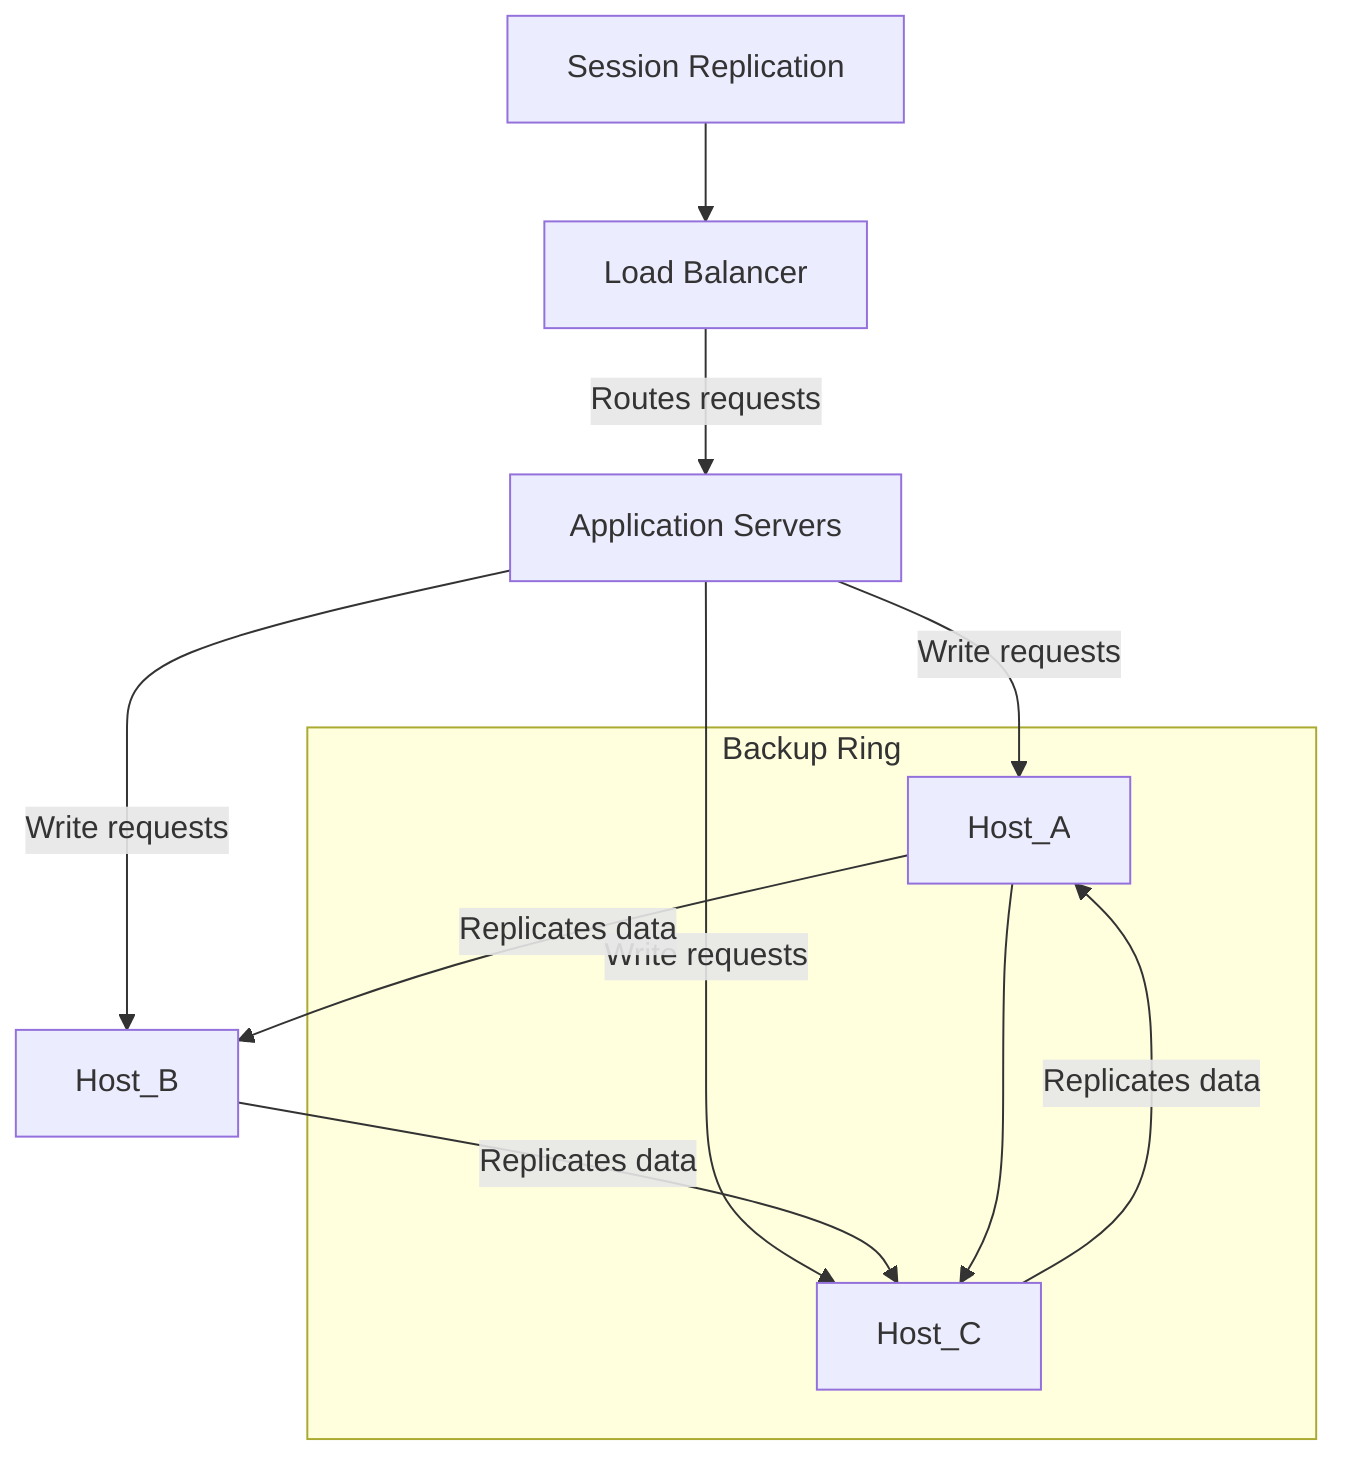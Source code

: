 graph TD;
    Session_Replication["Session Replication"] --> Load_Balancer;
    Load_Balancer["Load Balancer"] --> |Routes requests| Application_Servers;
    Application_Servers["Application Servers"] --> |Write requests| Host_A;
    Application_Servers --> |Write requests| Host_B;
    Application_Servers --> |Write requests| Host_C;
    Host_A --> |Replicates data| Host_B;
    Host_B --> |Replicates data| Host_C;
    Host_C --> |Replicates data| Host_A;

    subgraph "Backup Ring"
        Host_A --> Host_C;
    end